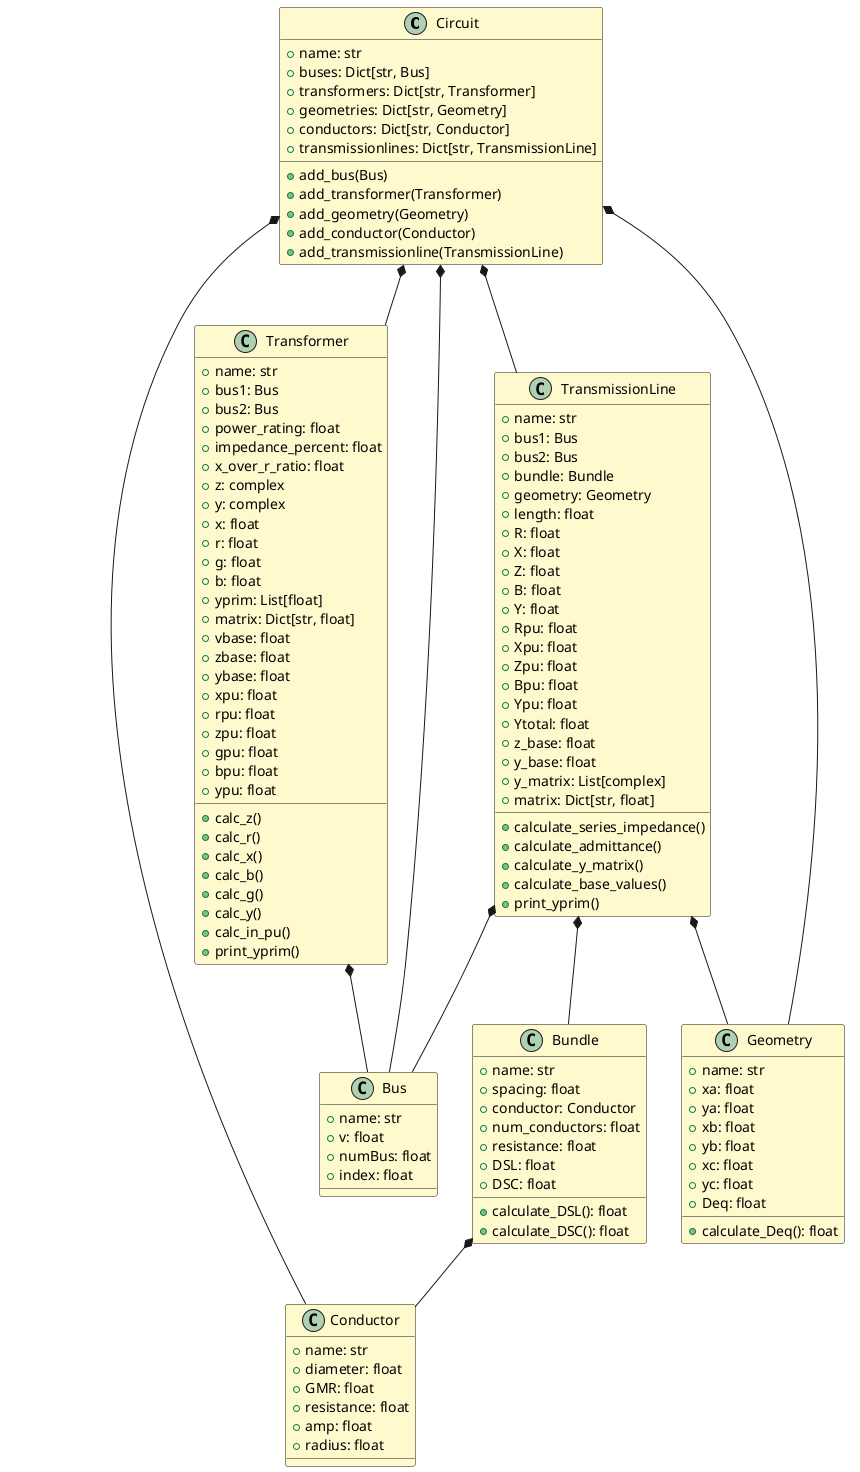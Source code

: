 @startuml
'https://plantuml.com/class-diagram

skinparam ClassBackgroundColor #LemonChiffon

class Circuit{
    +name: str
    +buses: Dict[str, Bus]
    +transformers: Dict[str, Transformer]
    +geometries: Dict[str, Geometry]
    +conductors: Dict[str, Conductor]
    +transmissionlines: Dict[str, TransmissionLine]

    +add_bus(Bus)
    +add_transformer(Transformer)
    +add_geometry(Geometry)
    +add_conductor(Conductor)
    +add_transmissionline(TransmissionLine)
    }

class Bus {
    +name: str
    +v: float
    +numBus: float
    +index: float
    }

class Bundle {
    +name: str
    +spacing: float
    +conductor: Conductor
    +num_conductors: float
    +resistance: float
    +DSL: float
    +DSC: float
    +calculate_DSL(): float
    +calculate_DSC(): float
    }

class Conductor {
    +name: str
    +diameter: float
    +GMR: float
    +resistance: float
    +amp: float
    +radius: float
    }

class Geometry{
    +name: str
    +xa: float
    +ya: float
    +xb: float
    +yb: float
    +xc: float
    +yc: float
    +Deq: float
    +calculate_Deq(): float
    }

class Transformer {
    +name: str
    +bus1: Bus
    +bus2: Bus
    +power_rating: float
    +impedance_percent: float
    +x_over_r_ratio: float
    +z: complex
    +y: complex
    +x: float
    +r: float
    +g: float
    +b: float
    +yprim: List[float]
    +matrix: Dict[str, float]
    +vbase: float
    +zbase: float
    +ybase: float
    +xpu: float
    +rpu: float
    +zpu: float
    +gpu: float
    +bpu: float
    +ypu: float

    +calc_z()
    +calc_r()
    +calc_x()
    +calc_b()
    +calc_g()
    +calc_y()
    +calc_in_pu()
    +print_yprim()
    }

class TransmissionLine {
    +name: str
    +bus1: Bus
    +bus2: Bus
    +bundle: Bundle
    +geometry: Geometry
    +length: float
    +R: float
    +X: float
    +Z: float
    +B: float
    +Y: float
    +Rpu: float
    +Xpu: float
    +Zpu: float
    +Bpu: float
    +Ypu: float
    +Ytotal: float
    +z_base: float
    +y_base: float
    +y_matrix: List[complex]
    +matrix: Dict[str, float]

    +calculate_series_impedance()
    +calculate_admittance()
    +calculate_y_matrix()
    +calculate_base_values()
    +print_yprim()
    }

Circuit *-- Transformer
Circuit *-- Bus
Circuit *-- TransmissionLine
Circuit *-- Geometry
Circuit *-- Conductor

TransmissionLine *-- Geometry
TransmissionLine *-- Bundle
TransmissionLine *-- Bus

Bundle *-- Conductor

Transformer *-- Bus








@enduml